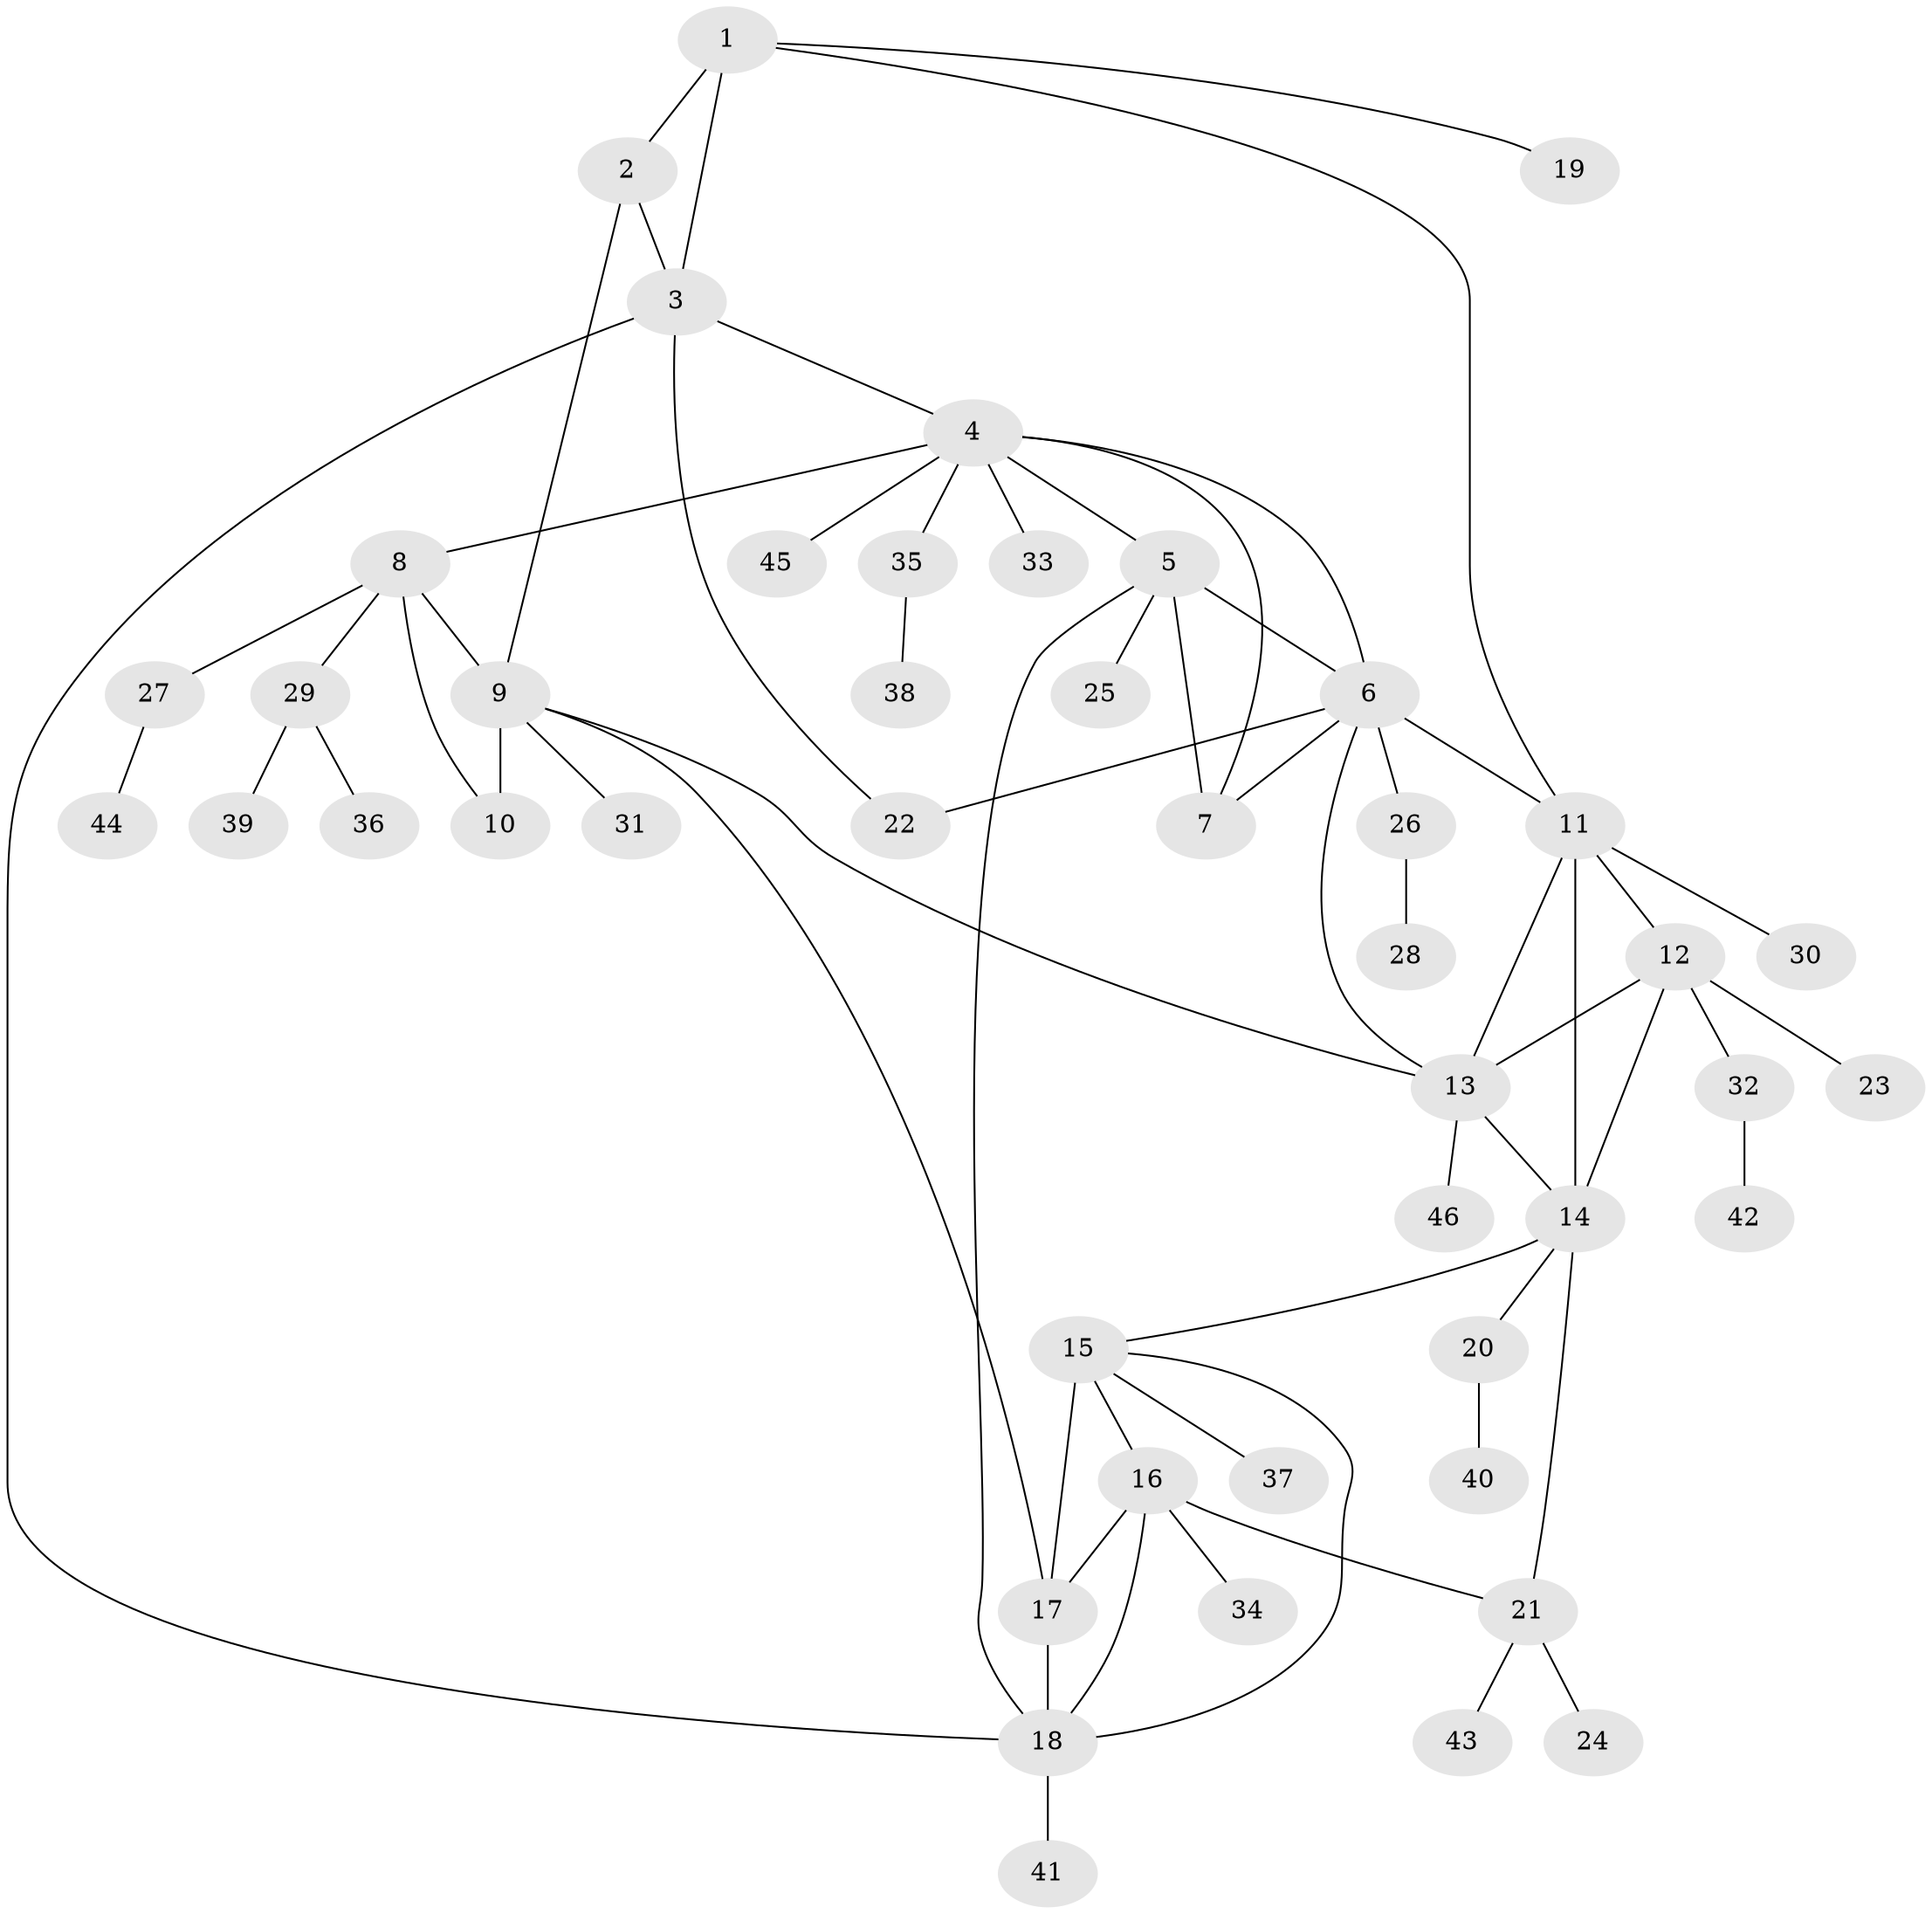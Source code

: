 // original degree distribution, {3: 0.06593406593406594, 5: 0.054945054945054944, 11: 0.01098901098901099, 9: 0.01098901098901099, 8: 0.02197802197802198, 6: 0.04395604395604396, 7: 0.054945054945054944, 10: 0.01098901098901099, 4: 0.02197802197802198, 2: 0.08791208791208792, 1: 0.6153846153846154}
// Generated by graph-tools (version 1.1) at 2025/37/03/09/25 02:37:33]
// undirected, 46 vertices, 65 edges
graph export_dot {
graph [start="1"]
  node [color=gray90,style=filled];
  1;
  2;
  3;
  4;
  5;
  6;
  7;
  8;
  9;
  10;
  11;
  12;
  13;
  14;
  15;
  16;
  17;
  18;
  19;
  20;
  21;
  22;
  23;
  24;
  25;
  26;
  27;
  28;
  29;
  30;
  31;
  32;
  33;
  34;
  35;
  36;
  37;
  38;
  39;
  40;
  41;
  42;
  43;
  44;
  45;
  46;
  1 -- 2 [weight=2.0];
  1 -- 3 [weight=2.0];
  1 -- 11 [weight=1.0];
  1 -- 19 [weight=1.0];
  2 -- 3 [weight=1.0];
  2 -- 9 [weight=1.0];
  3 -- 4 [weight=1.0];
  3 -- 18 [weight=1.0];
  3 -- 22 [weight=5.0];
  4 -- 5 [weight=1.0];
  4 -- 6 [weight=1.0];
  4 -- 7 [weight=1.0];
  4 -- 8 [weight=1.0];
  4 -- 33 [weight=1.0];
  4 -- 35 [weight=1.0];
  4 -- 45 [weight=1.0];
  5 -- 6 [weight=1.0];
  5 -- 7 [weight=1.0];
  5 -- 18 [weight=1.0];
  5 -- 25 [weight=3.0];
  6 -- 7 [weight=4.0];
  6 -- 11 [weight=1.0];
  6 -- 13 [weight=1.0];
  6 -- 22 [weight=1.0];
  6 -- 26 [weight=1.0];
  8 -- 9 [weight=2.0];
  8 -- 10 [weight=1.0];
  8 -- 27 [weight=1.0];
  8 -- 29 [weight=1.0];
  9 -- 10 [weight=4.0];
  9 -- 13 [weight=1.0];
  9 -- 17 [weight=1.0];
  9 -- 31 [weight=1.0];
  11 -- 12 [weight=1.0];
  11 -- 13 [weight=1.0];
  11 -- 14 [weight=1.0];
  11 -- 30 [weight=2.0];
  12 -- 13 [weight=1.0];
  12 -- 14 [weight=1.0];
  12 -- 23 [weight=1.0];
  12 -- 32 [weight=1.0];
  13 -- 14 [weight=1.0];
  13 -- 46 [weight=1.0];
  14 -- 15 [weight=1.0];
  14 -- 20 [weight=1.0];
  14 -- 21 [weight=1.0];
  15 -- 16 [weight=1.0];
  15 -- 17 [weight=5.0];
  15 -- 18 [weight=1.0];
  15 -- 37 [weight=1.0];
  16 -- 17 [weight=1.0];
  16 -- 18 [weight=1.0];
  16 -- 21 [weight=1.0];
  16 -- 34 [weight=1.0];
  17 -- 18 [weight=1.0];
  18 -- 41 [weight=1.0];
  20 -- 40 [weight=1.0];
  21 -- 24 [weight=1.0];
  21 -- 43 [weight=1.0];
  26 -- 28 [weight=1.0];
  27 -- 44 [weight=1.0];
  29 -- 36 [weight=1.0];
  29 -- 39 [weight=1.0];
  32 -- 42 [weight=1.0];
  35 -- 38 [weight=1.0];
}
